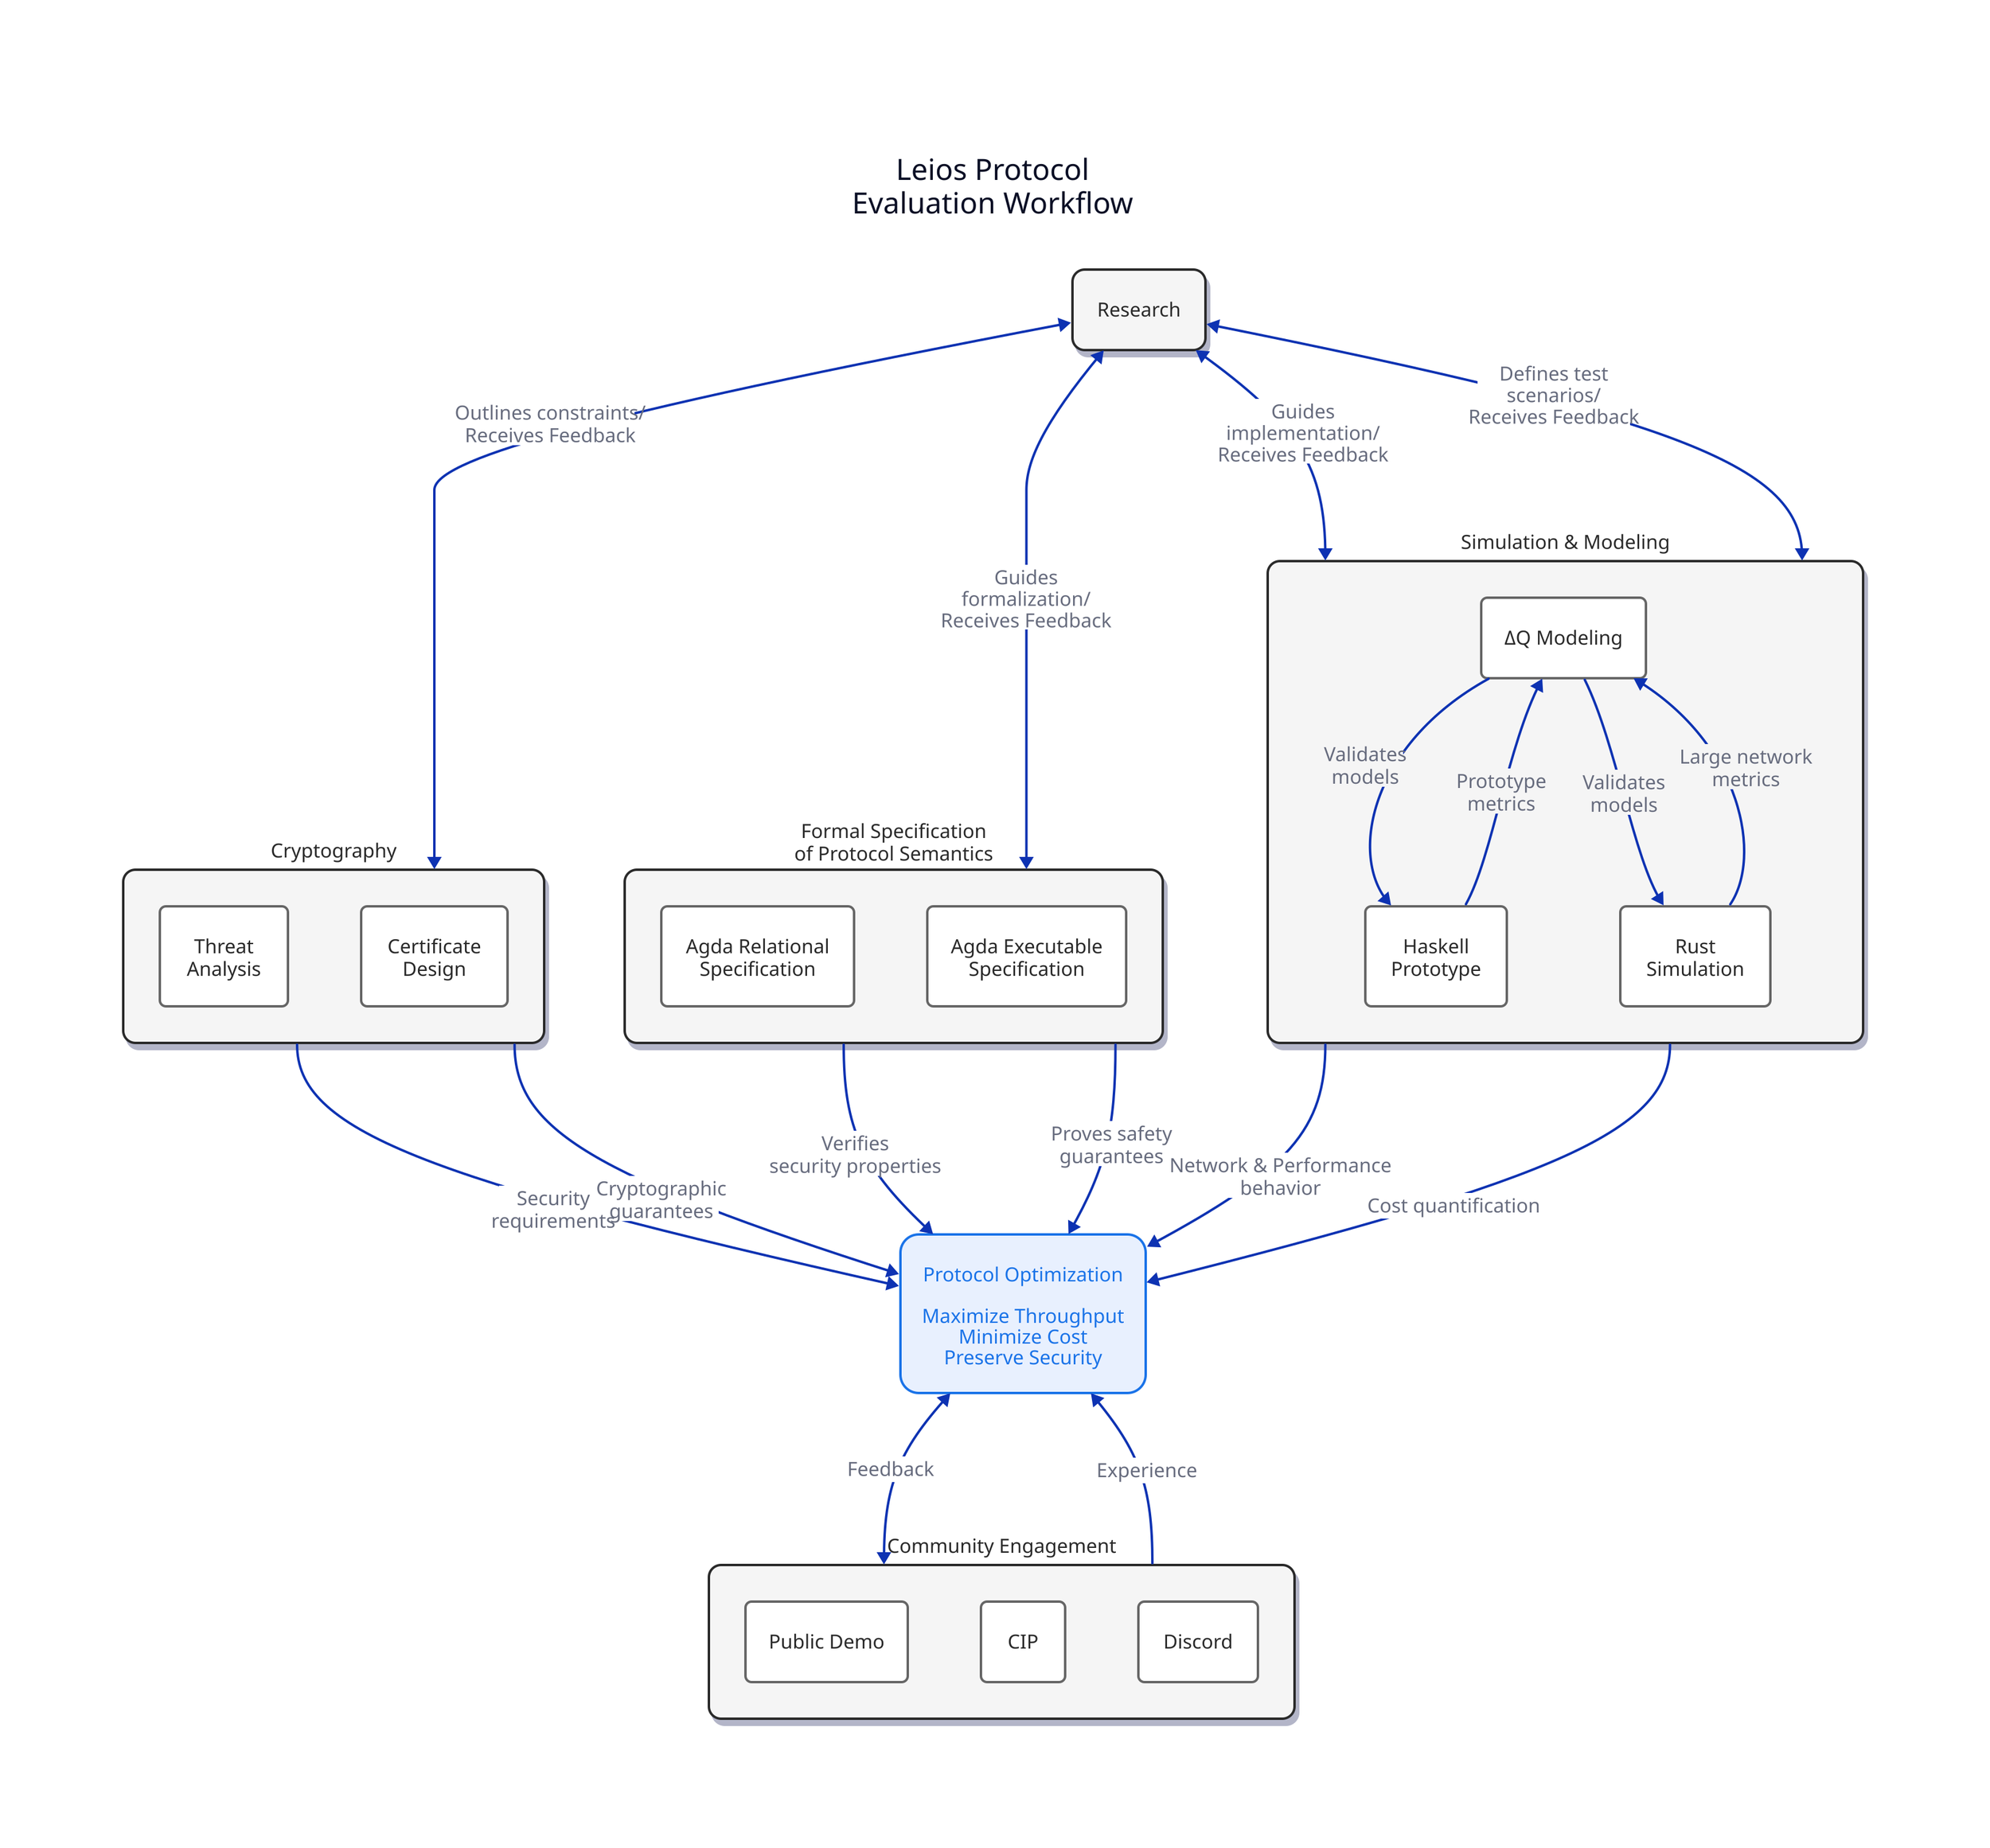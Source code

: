 title: {
  label: "Leios Protocol\nEvaluation Workflow"
  near: top-center
  style.font-size: 24
  style.bold: true
  style.fill: "#ffffff"
  style.stroke: "#ffffff"
}

# Styles
classes: {
  workstream: {
    style: {
      stroke: "#2a2a2a"
      fill: "#f5f5f5"
      font-color: "#2a2a2a"
      font-size: 16
      border-radius: 10
      shadow: true
    }
  }
  output: {
    style: {
      stroke: "#666666"
      fill: "#ffffff"
      font-color: "#2a2a2a"
      border-radius: 5
    }
  }
  goal: {
    style: {
      stroke: "#1a73e8"
      fill: "#e8f0fe"
      font-color: "#1a73e8"
      border-radius: 15
      bold: true
    }
  }
}

# Work Streams
Research: {
  class: workstream
}

Crypto: {
  class: workstream
  label: "Cryptography"

  threat: {
    class: output
    label: "Threat\nAnalysis"
  }

  certs: {
    class: output
    label: "Certificate\nDesign"
  }
}

Formal: {
  class: workstream
  label: "Formal Specification\nof Protocol Semantics"

  spec: {
    class: output
    label: "Agda Relational\nSpecification"
  }

  proofs: {
    class: output
    label: "Agda Executable\nSpecification"
  }
}

Simulation: {
  label: "Simulation & Modeling"
  class: workstream

  DeltaQ: {
    class: output
    label: "ΔQ Modeling"
  }

  haskell: {
    class: output
    label: "Haskell\nPrototype"
  }

  rust: {
    class: output
    label: "Rust\nSimulation"
  }
}

Outreach: {
  label: "Community Engagement"
  class: workstream

  demo: {
    label: "Public Demo"
    class: output
  }

  cip: {
    label: "CIP"
    class: output
  }

  discord: {
    class: output
    label: "Discord"
  }
}

# Goal
Optimization: {
  class: goal
  label: "Protocol Optimization\n\nMaximize Throughput\nMinimize Cost\nPreserve Security"
}

# Relationships
Research <-> Crypto: "Outlines constraints/\nReceives Feedback"
Research <-> Formal: "Guides\nformalization/\nReceives Feedback"
Research <-> Simulation: "Guides\nimplementation/\nReceives Feedback"
Research <-> Simulation: "Defines test\nscenarios/\nReceives Feedback"

Crypto -> Optimization: "Security\nrequirements"
Crypto -> Optimization: "Cryptographic\nguarantees"

Formal -> Optimization: "Verifies\nsecurity properties"
Formal -> Optimization: "Proves safety\nguarantees"

# Simulations.DeltaQ.latency -> Optimization: "Quantifies\nperformance"
# DeltaQ.resources -> Optimization: "Estimates\ncost"

# Simulation -> Research: "Feedback\nfrom\nsimulations"
Simulation.DeltaQ -> Simulation.haskell: "Validates\nmodels"
Simulation.haskell -> Simulation.DeltaQ: "Prototype\nmetrics"

Simulation.DeltaQ -> Simulation.rust: "Validates\nmodels"
Simulation.rust -> Simulation.DeltaQ: "Large network\nmetrics"

Simulation -> Optimization: "Network & Performance\nbehavior"
Simulation -> Optimization: "Cost quantification"

Optimization <-> Outreach: "Feedback"
Optimization <- Outreach: "Experience"

# Research-led, community-driven solution
